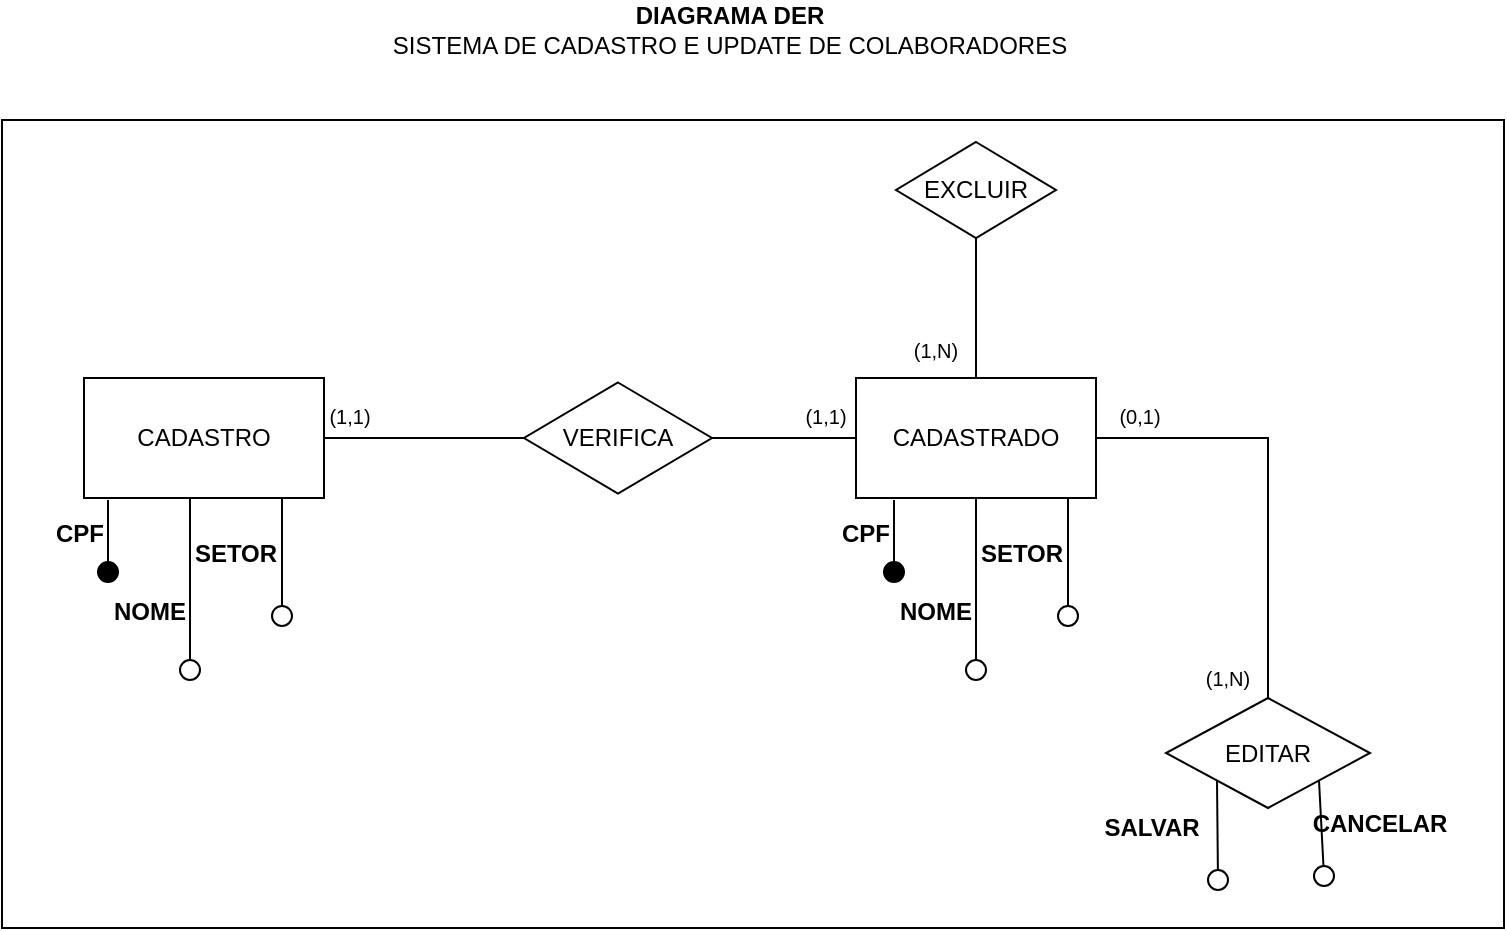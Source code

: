 <mxfile version="14.7.7" type="device"><diagram id="R2lEEEUBdFMjLlhIrx00" name="Page-1"><mxGraphModel dx="868" dy="474" grid="0" gridSize="10" guides="1" tooltips="1" connect="1" arrows="1" fold="1" page="1" pageScale="1" pageWidth="850" pageHeight="1100" math="0" shadow="0" extFonts="Permanent Marker^https://fonts.googleapis.com/css?family=Permanent+Marker"><root><mxCell id="0"/><mxCell id="1" parent="0"/><mxCell id="gRMyoztNse2QcAN9NnNm-72" value="" style="rounded=0;whiteSpace=wrap;html=1;" vertex="1" parent="1"><mxGeometry x="61" y="88" width="751" height="404" as="geometry"/></mxCell><mxCell id="gRMyoztNse2QcAN9NnNm-34" value="CADASTRO" style="rounded=0;whiteSpace=wrap;html=1;fillColor=#ffffff;gradientColor=none;" vertex="1" parent="1"><mxGeometry x="102" y="217" width="120" height="60" as="geometry"/></mxCell><mxCell id="gRMyoztNse2QcAN9NnNm-35" value="" style="endArrow=oval;html=1;exitX=0.1;exitY=1.017;exitDx=0;exitDy=0;exitPerimeter=0;endFill=1;endSize=10;" edge="1" parent="1" source="gRMyoztNse2QcAN9NnNm-34"><mxGeometry width="50" height="50" relative="1" as="geometry"><mxPoint x="144" y="414" as="sourcePoint"/><mxPoint x="114" y="314" as="targetPoint"/></mxGeometry></mxCell><mxCell id="gRMyoztNse2QcAN9NnNm-38" value="&lt;b&gt;CPF&lt;br&gt;&lt;/b&gt;" style="text;html=1;strokeColor=none;fillColor=none;align=center;verticalAlign=middle;whiteSpace=wrap;rounded=0;" vertex="1" parent="1"><mxGeometry x="80" y="285" width="40" height="20" as="geometry"/></mxCell><mxCell id="gRMyoztNse2QcAN9NnNm-41" value="" style="endArrow=oval;html=1;exitX=0.1;exitY=1.017;exitDx=0;exitDy=0;exitPerimeter=0;endFill=0;endSize=10;" edge="1" parent="1"><mxGeometry width="50" height="50" relative="1" as="geometry"><mxPoint x="155" y="277" as="sourcePoint"/><mxPoint x="155" y="363" as="targetPoint"/></mxGeometry></mxCell><mxCell id="gRMyoztNse2QcAN9NnNm-42" value="" style="endArrow=oval;html=1;exitX=0.1;exitY=1.017;exitDx=0;exitDy=0;exitPerimeter=0;endFill=0;endSize=10;" edge="1" parent="1"><mxGeometry width="50" height="50" relative="1" as="geometry"><mxPoint x="201" y="277" as="sourcePoint"/><mxPoint x="201" y="335.99" as="targetPoint"/></mxGeometry></mxCell><mxCell id="gRMyoztNse2QcAN9NnNm-43" value="&lt;b&gt;NOME&lt;/b&gt;" style="text;html=1;strokeColor=none;fillColor=none;align=center;verticalAlign=middle;whiteSpace=wrap;rounded=0;" vertex="1" parent="1"><mxGeometry x="115" y="324" width="40" height="20" as="geometry"/></mxCell><mxCell id="gRMyoztNse2QcAN9NnNm-44" value="&lt;b&gt;SETOR&lt;/b&gt;" style="text;html=1;strokeColor=none;fillColor=none;align=center;verticalAlign=middle;whiteSpace=wrap;rounded=0;" vertex="1" parent="1"><mxGeometry x="158" y="295" width="40" height="20" as="geometry"/></mxCell><mxCell id="gRMyoztNse2QcAN9NnNm-49" value="" style="edgeStyle=orthogonalEdgeStyle;rounded=0;orthogonalLoop=1;jettySize=auto;html=1;endArrow=none;endFill=0;endSize=10;" edge="1" parent="1" source="gRMyoztNse2QcAN9NnNm-45" target="gRMyoztNse2QcAN9NnNm-48"><mxGeometry relative="1" as="geometry"/></mxCell><mxCell id="gRMyoztNse2QcAN9NnNm-45" value="VERIFICA" style="rhombus;whiteSpace=wrap;html=1;fillColor=#ffffff;gradientColor=none;" vertex="1" parent="1"><mxGeometry x="322" y="219.25" width="94" height="55.5" as="geometry"/></mxCell><mxCell id="gRMyoztNse2QcAN9NnNm-46" value="" style="endArrow=none;html=1;endSize=10;exitX=1;exitY=0.5;exitDx=0;exitDy=0;entryX=0;entryY=0.5;entryDx=0;entryDy=0;" edge="1" parent="1" source="gRMyoztNse2QcAN9NnNm-34" target="gRMyoztNse2QcAN9NnNm-45"><mxGeometry width="50" height="50" relative="1" as="geometry"><mxPoint x="252" y="279" as="sourcePoint"/><mxPoint x="302" y="229" as="targetPoint"/></mxGeometry></mxCell><mxCell id="gRMyoztNse2QcAN9NnNm-60" value="" style="edgeStyle=orthogonalEdgeStyle;rounded=0;orthogonalLoop=1;jettySize=auto;html=1;fontSize=10;endArrow=none;endFill=0;endSize=10;" edge="1" parent="1" source="gRMyoztNse2QcAN9NnNm-48" target="gRMyoztNse2QcAN9NnNm-61"><mxGeometry relative="1" as="geometry"><mxPoint x="705" y="417" as="targetPoint"/></mxGeometry></mxCell><mxCell id="gRMyoztNse2QcAN9NnNm-69" value="" style="edgeStyle=orthogonalEdgeStyle;rounded=0;orthogonalLoop=1;jettySize=auto;html=1;fontSize=10;endArrow=none;endFill=0;endSize=10;" edge="1" parent="1" source="gRMyoztNse2QcAN9NnNm-48" target="gRMyoztNse2QcAN9NnNm-68"><mxGeometry relative="1" as="geometry"/></mxCell><mxCell id="gRMyoztNse2QcAN9NnNm-48" value="CADASTRADO" style="rounded=0;whiteSpace=wrap;html=1;fillColor=#ffffff;gradientColor=none;" vertex="1" parent="1"><mxGeometry x="488" y="217" width="120" height="60" as="geometry"/></mxCell><mxCell id="gRMyoztNse2QcAN9NnNm-50" value="" style="endArrow=oval;html=1;exitX=0.1;exitY=1.017;exitDx=0;exitDy=0;exitPerimeter=0;endFill=1;endSize=10;" edge="1" parent="1"><mxGeometry width="50" height="50" relative="1" as="geometry"><mxPoint x="507" y="278.02" as="sourcePoint"/><mxPoint x="507" y="314" as="targetPoint"/></mxGeometry></mxCell><mxCell id="gRMyoztNse2QcAN9NnNm-51" value="&lt;b&gt;CPF&lt;br&gt;&lt;/b&gt;" style="text;html=1;strokeColor=none;fillColor=none;align=center;verticalAlign=middle;whiteSpace=wrap;rounded=0;" vertex="1" parent="1"><mxGeometry x="473" y="285" width="40" height="20" as="geometry"/></mxCell><mxCell id="gRMyoztNse2QcAN9NnNm-52" value="" style="endArrow=oval;html=1;exitX=0.1;exitY=1.017;exitDx=0;exitDy=0;exitPerimeter=0;endFill=0;endSize=10;" edge="1" parent="1"><mxGeometry width="50" height="50" relative="1" as="geometry"><mxPoint x="548" y="277" as="sourcePoint"/><mxPoint x="548" y="363" as="targetPoint"/></mxGeometry></mxCell><mxCell id="gRMyoztNse2QcAN9NnNm-53" value="" style="endArrow=oval;html=1;exitX=0.1;exitY=1.017;exitDx=0;exitDy=0;exitPerimeter=0;endFill=0;endSize=10;" edge="1" parent="1"><mxGeometry width="50" height="50" relative="1" as="geometry"><mxPoint x="594" y="277" as="sourcePoint"/><mxPoint x="594" y="335.99" as="targetPoint"/></mxGeometry></mxCell><mxCell id="gRMyoztNse2QcAN9NnNm-54" value="&lt;b&gt;NOME&lt;/b&gt;" style="text;html=1;strokeColor=none;fillColor=none;align=center;verticalAlign=middle;whiteSpace=wrap;rounded=0;" vertex="1" parent="1"><mxGeometry x="508" y="324" width="40" height="20" as="geometry"/></mxCell><mxCell id="gRMyoztNse2QcAN9NnNm-55" value="&lt;b&gt;SETOR&lt;/b&gt;" style="text;html=1;strokeColor=none;fillColor=none;align=center;verticalAlign=middle;whiteSpace=wrap;rounded=0;" vertex="1" parent="1"><mxGeometry x="551" y="295" width="40" height="20" as="geometry"/></mxCell><mxCell id="gRMyoztNse2QcAN9NnNm-56" value="(1,1)" style="text;html=1;strokeColor=none;fillColor=none;align=center;verticalAlign=middle;whiteSpace=wrap;rounded=0;fontSize=10;" vertex="1" parent="1"><mxGeometry x="215" y="226" width="40" height="20" as="geometry"/></mxCell><mxCell id="gRMyoztNse2QcAN9NnNm-57" value="(1,1)" style="text;html=1;strokeColor=none;fillColor=none;align=center;verticalAlign=middle;whiteSpace=wrap;rounded=0;fontSize=10;" vertex="1" parent="1"><mxGeometry x="453" y="226" width="40" height="20" as="geometry"/></mxCell><mxCell id="gRMyoztNse2QcAN9NnNm-61" value="&lt;span&gt;EDITAR&lt;/span&gt;" style="rhombus;whiteSpace=wrap;html=1;rounded=0;" vertex="1" parent="1"><mxGeometry x="643" y="377" width="102" height="55" as="geometry"/></mxCell><mxCell id="gRMyoztNse2QcAN9NnNm-62" value="" style="endArrow=oval;html=1;exitX=0;exitY=1;exitDx=0;exitDy=0;endFill=0;endSize=10;" edge="1" parent="1" source="gRMyoztNse2QcAN9NnNm-61"><mxGeometry width="50" height="50" relative="1" as="geometry"><mxPoint x="604" y="287" as="sourcePoint"/><mxPoint x="669" y="468" as="targetPoint"/></mxGeometry></mxCell><mxCell id="gRMyoztNse2QcAN9NnNm-63" value="" style="endArrow=oval;html=1;exitX=1;exitY=1;exitDx=0;exitDy=0;endFill=0;endSize=10;" edge="1" parent="1" source="gRMyoztNse2QcAN9NnNm-61"><mxGeometry width="50" height="50" relative="1" as="geometry"><mxPoint x="721" y="426" as="sourcePoint"/><mxPoint x="722" y="466" as="targetPoint"/></mxGeometry></mxCell><mxCell id="gRMyoztNse2QcAN9NnNm-64" value="&lt;b&gt;SALVAR&lt;/b&gt;" style="text;html=1;strokeColor=none;fillColor=none;align=center;verticalAlign=middle;whiteSpace=wrap;rounded=0;" vertex="1" parent="1"><mxGeometry x="616" y="432" width="40" height="20" as="geometry"/></mxCell><mxCell id="gRMyoztNse2QcAN9NnNm-65" value="&lt;b&gt;CANCELAR&lt;/b&gt;" style="text;html=1;strokeColor=none;fillColor=none;align=center;verticalAlign=middle;whiteSpace=wrap;rounded=0;" vertex="1" parent="1"><mxGeometry x="730" y="430" width="40" height="20" as="geometry"/></mxCell><mxCell id="gRMyoztNse2QcAN9NnNm-66" value="(0,1)" style="text;html=1;strokeColor=none;fillColor=none;align=center;verticalAlign=middle;whiteSpace=wrap;rounded=0;fontSize=10;" vertex="1" parent="1"><mxGeometry x="610" y="226" width="40" height="20" as="geometry"/></mxCell><mxCell id="gRMyoztNse2QcAN9NnNm-67" value="(1,N)" style="text;html=1;strokeColor=none;fillColor=none;align=center;verticalAlign=middle;whiteSpace=wrap;rounded=0;fontSize=10;" vertex="1" parent="1"><mxGeometry x="654" y="357" width="40" height="20" as="geometry"/></mxCell><mxCell id="gRMyoztNse2QcAN9NnNm-68" value="EXCLUIR" style="rhombus;whiteSpace=wrap;html=1;rounded=0;" vertex="1" parent="1"><mxGeometry x="508" y="99" width="80" height="48" as="geometry"/></mxCell><mxCell id="gRMyoztNse2QcAN9NnNm-70" value="(1,N)" style="text;html=1;strokeColor=none;fillColor=none;align=center;verticalAlign=middle;whiteSpace=wrap;rounded=0;fontSize=10;" vertex="1" parent="1"><mxGeometry x="508" y="193" width="40" height="20" as="geometry"/></mxCell><mxCell id="gRMyoztNse2QcAN9NnNm-71" value="&lt;b&gt;DIAGRAMA DER&lt;br&gt;&lt;/b&gt;SISTEMA DE CADASTRO E UPDATE DE COLABORADORES" style="text;html=1;strokeColor=none;fillColor=none;align=center;verticalAlign=middle;whiteSpace=wrap;rounded=0;" vertex="1" parent="1"><mxGeometry x="253" y="33" width="344" height="20" as="geometry"/></mxCell></root></mxGraphModel></diagram></mxfile>